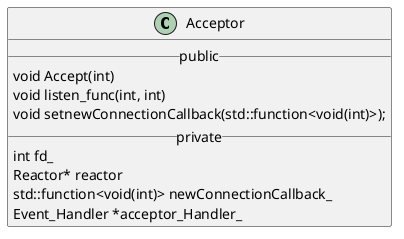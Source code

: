 @startuml Acceptor
class Acceptor {
    __ public __
    void Accept(int)
    void listen_func(int, int)
    void setnewConnectionCallback(std::function<void(int)>);
    __ private __
    int fd_
    Reactor* reactor
    std::function<void(int)> newConnectionCallback_
    Event_Handler *acceptor_Handler_
}
@enduml